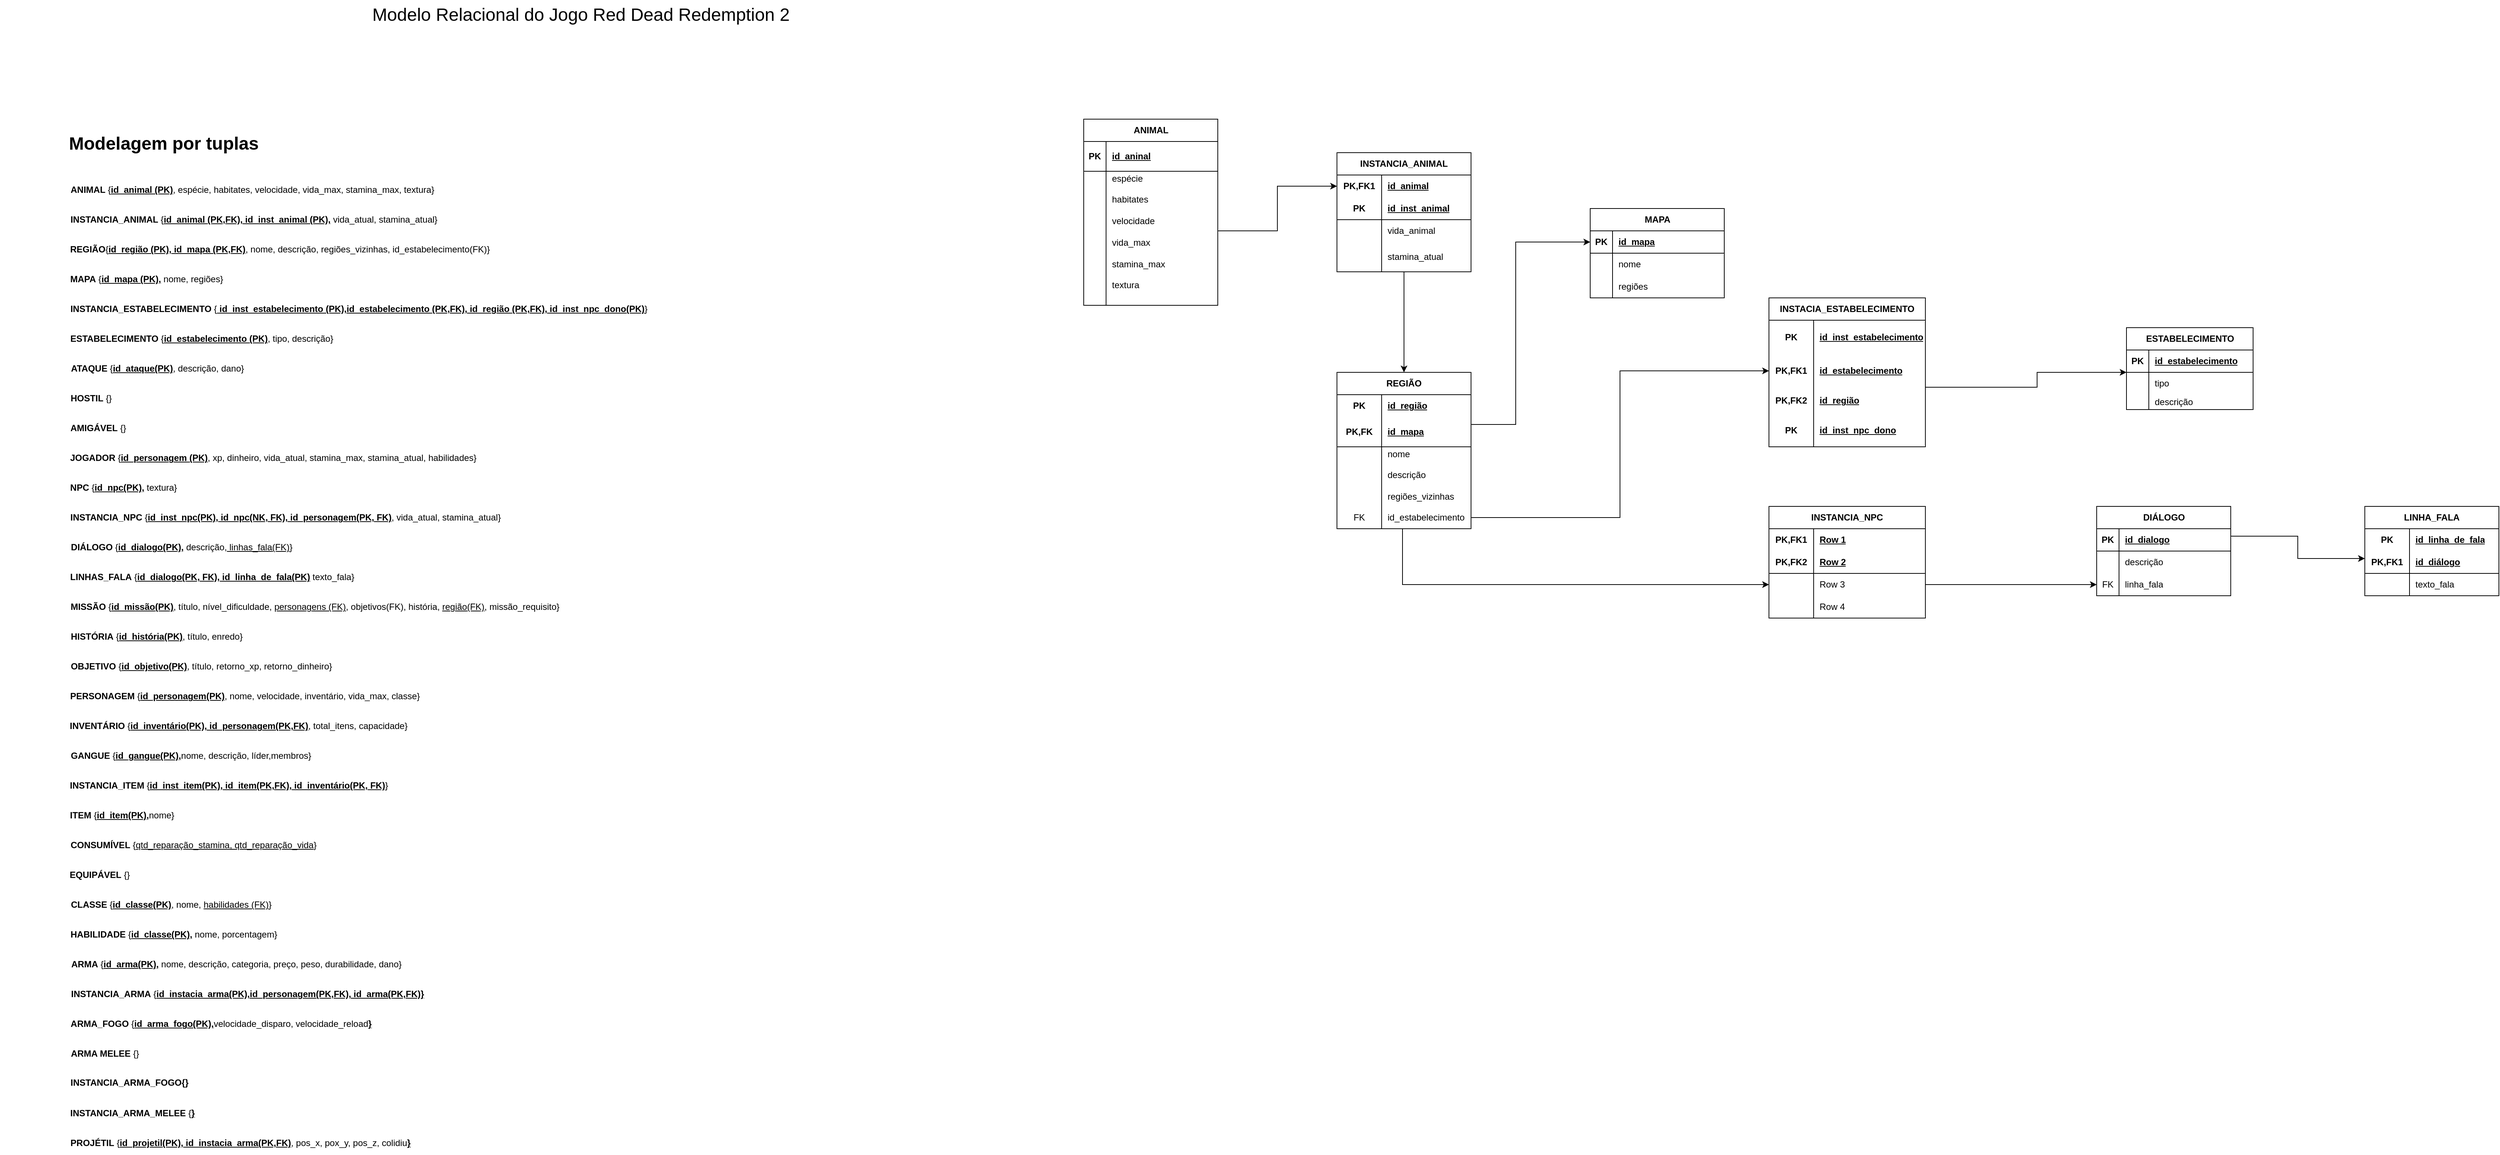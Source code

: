 <mxfile version="24.6.1" type="github">
  <diagram name="Página-1" id="fXSYrHH0r40WF7RT9Ph7">
    <mxGraphModel dx="2087" dy="3318" grid="1" gridSize="10" guides="1" tooltips="1" connect="1" arrows="1" fold="1" page="0" pageScale="1" pageWidth="827" pageHeight="1169" math="0" shadow="0">
      <root>
        <mxCell id="0" />
        <mxCell id="1" parent="0" />
        <mxCell id="FPdHVrewZq1G3l7FEMrT-1" value="ANIMAL" style="shape=table;startSize=30;container=1;collapsible=1;childLayout=tableLayout;fixedRows=1;rowLines=0;fontStyle=1;align=center;resizeLast=1;html=1;" parent="1" vertex="1">
          <mxGeometry x="1080" y="-1880" width="180" height="250" as="geometry" />
        </mxCell>
        <mxCell id="FPdHVrewZq1G3l7FEMrT-2" value="" style="shape=tableRow;horizontal=0;startSize=0;swimlaneHead=0;swimlaneBody=0;fillColor=none;collapsible=0;dropTarget=0;points=[[0,0.5],[1,0.5]];portConstraint=eastwest;top=0;left=0;right=0;bottom=1;" parent="FPdHVrewZq1G3l7FEMrT-1" vertex="1">
          <mxGeometry y="30" width="180" height="40" as="geometry" />
        </mxCell>
        <mxCell id="FPdHVrewZq1G3l7FEMrT-3" value="PK" style="shape=partialRectangle;connectable=0;fillColor=none;top=0;left=0;bottom=0;right=0;fontStyle=1;overflow=hidden;whiteSpace=wrap;html=1;" parent="FPdHVrewZq1G3l7FEMrT-2" vertex="1">
          <mxGeometry width="30" height="40" as="geometry">
            <mxRectangle width="30" height="40" as="alternateBounds" />
          </mxGeometry>
        </mxCell>
        <mxCell id="FPdHVrewZq1G3l7FEMrT-4" value="id_aninal" style="shape=partialRectangle;connectable=0;fillColor=none;top=0;left=0;bottom=0;right=0;align=left;spacingLeft=6;fontStyle=5;overflow=hidden;whiteSpace=wrap;html=1;" parent="FPdHVrewZq1G3l7FEMrT-2" vertex="1">
          <mxGeometry x="30" width="150" height="40" as="geometry">
            <mxRectangle width="150" height="40" as="alternateBounds" />
          </mxGeometry>
        </mxCell>
        <mxCell id="FPdHVrewZq1G3l7FEMrT-5" value="" style="shape=tableRow;horizontal=0;startSize=0;swimlaneHead=0;swimlaneBody=0;fillColor=none;collapsible=0;dropTarget=0;points=[[0,0.5],[1,0.5]];portConstraint=eastwest;top=0;left=0;right=0;bottom=0;" parent="FPdHVrewZq1G3l7FEMrT-1" vertex="1">
          <mxGeometry y="70" width="180" height="160" as="geometry" />
        </mxCell>
        <mxCell id="FPdHVrewZq1G3l7FEMrT-6" value="" style="shape=partialRectangle;connectable=0;fillColor=none;top=0;left=0;bottom=0;right=0;editable=1;overflow=hidden;whiteSpace=wrap;html=1;" parent="FPdHVrewZq1G3l7FEMrT-5" vertex="1">
          <mxGeometry width="30" height="160" as="geometry">
            <mxRectangle width="30" height="160" as="alternateBounds" />
          </mxGeometry>
        </mxCell>
        <mxCell id="FPdHVrewZq1G3l7FEMrT-7" value="espécie&lt;br&gt;&lt;br&gt;&lt;div&gt;habitates&lt;br&gt;&lt;br&gt;velocidade&lt;br&gt;&lt;br&gt;vida_max&lt;br&gt;&lt;br&gt;stamina_max&lt;br&gt;&lt;br&gt;textura&lt;/div&gt;&lt;div&gt;&lt;br&gt;&lt;/div&gt;" style="shape=partialRectangle;connectable=0;fillColor=none;top=0;left=0;bottom=0;right=0;align=left;spacingLeft=6;overflow=hidden;whiteSpace=wrap;html=1;" parent="FPdHVrewZq1G3l7FEMrT-5" vertex="1">
          <mxGeometry x="30" width="150" height="160" as="geometry">
            <mxRectangle width="150" height="160" as="alternateBounds" />
          </mxGeometry>
        </mxCell>
        <mxCell id="FPdHVrewZq1G3l7FEMrT-8" value="" style="shape=tableRow;horizontal=0;startSize=0;swimlaneHead=0;swimlaneBody=0;fillColor=none;collapsible=0;dropTarget=0;points=[[0,0.5],[1,0.5]];portConstraint=eastwest;top=0;left=0;right=0;bottom=0;" parent="FPdHVrewZq1G3l7FEMrT-1" vertex="1">
          <mxGeometry y="230" width="180" height="20" as="geometry" />
        </mxCell>
        <mxCell id="FPdHVrewZq1G3l7FEMrT-9" value="" style="shape=partialRectangle;connectable=0;fillColor=none;top=0;left=0;bottom=0;right=0;editable=1;overflow=hidden;whiteSpace=wrap;html=1;" parent="FPdHVrewZq1G3l7FEMrT-8" vertex="1">
          <mxGeometry width="30" height="20" as="geometry">
            <mxRectangle width="30" height="20" as="alternateBounds" />
          </mxGeometry>
        </mxCell>
        <mxCell id="FPdHVrewZq1G3l7FEMrT-10" value="" style="shape=partialRectangle;connectable=0;fillColor=none;top=0;left=0;bottom=0;right=0;align=left;spacingLeft=6;overflow=hidden;whiteSpace=wrap;html=1;" parent="FPdHVrewZq1G3l7FEMrT-8" vertex="1">
          <mxGeometry x="30" width="150" height="20" as="geometry">
            <mxRectangle width="150" height="20" as="alternateBounds" />
          </mxGeometry>
        </mxCell>
        <mxCell id="FPdHVrewZq1G3l7FEMrT-14" value="&lt;font style=&quot;font-size: 24px;&quot;&gt;Modelo Relacional do Jogo Red Dead Redemption 2&lt;/font&gt;" style="text;html=1;align=center;verticalAlign=middle;whiteSpace=wrap;rounded=0;" parent="1" vertex="1">
          <mxGeometry x="120" y="-2040" width="570" height="40" as="geometry" />
        </mxCell>
        <mxCell id="FPdHVrewZq1G3l7FEMrT-15" value="&lt;b&gt;ANIMAL&amp;nbsp;&lt;/b&gt;{&lt;u&gt;&lt;b&gt;id_animal (PK)&lt;/b&gt;&lt;/u&gt;, espécie, habitates, velocidade, vida_max, stamina_max, textura}" style="text;html=1;align=center;verticalAlign=middle;whiteSpace=wrap;rounded=0;" parent="1" vertex="1">
          <mxGeometry x="-282" y="-1800" width="492" height="30" as="geometry" />
        </mxCell>
        <mxCell id="FPdHVrewZq1G3l7FEMrT-16" value="&lt;font style=&quot;font-size: 24px;&quot;&gt;&lt;b&gt;Modelagem por tuplas&lt;/b&gt;&lt;/font&gt;" style="text;html=1;align=center;verticalAlign=middle;whiteSpace=wrap;rounded=0;" parent="1" vertex="1">
          <mxGeometry x="-300" y="-1862" width="290" height="30" as="geometry" />
        </mxCell>
        <mxCell id="FPdHVrewZq1G3l7FEMrT-17" value="&lt;b&gt;INSTANCIA_ANIMAL&lt;/b&gt;&amp;nbsp;{&lt;u&gt;&lt;b&gt;id_animal (PK,FK), id_inst_animal (PK),&lt;/b&gt;&lt;/u&gt; vida_atual, stamina_atual}" style="text;align=center;verticalAlign=middle;whiteSpace=wrap;rounded=0;html=1;" parent="1" vertex="1">
          <mxGeometry x="-285" y="-1760" width="502" height="30" as="geometry" />
        </mxCell>
        <mxCell id="FPdHVrewZq1G3l7FEMrT-19" value="&lt;b&gt;REGIÃO&lt;/b&gt;{&lt;b&gt;&lt;u&gt;id_região (PK), id_mapa (PK,FK)&lt;/u&gt;&lt;/b&gt;, nome, descrição, regiões_vizinhas, id_estabelecimento(FK)}" style="text;align=center;verticalAlign=middle;whiteSpace=wrap;rounded=0;html=1;" parent="1" vertex="1">
          <mxGeometry x="-286" y="-1720" width="574" height="30" as="geometry" />
        </mxCell>
        <mxCell id="FPdHVrewZq1G3l7FEMrT-20" value="&lt;b&gt;MAPA&amp;nbsp;&lt;/b&gt;{&lt;b&gt;&lt;u&gt;id_mapa (PK),&lt;/u&gt;&lt;/b&gt; nome, regiões}" style="text;align=center;verticalAlign=middle;whiteSpace=wrap;rounded=0;html=1;" parent="1" vertex="1">
          <mxGeometry x="-283" y="-1680" width="210" height="30" as="geometry" />
        </mxCell>
        <mxCell id="FPdHVrewZq1G3l7FEMrT-21" value="&lt;b&gt;INSTANCIA_ESTABELECIMENTO&lt;/b&gt;&amp;nbsp;{&lt;u&gt;&lt;b&gt;&amp;nbsp;id_inst_estabelecimento (PK),&lt;/b&gt;&lt;/u&gt;&lt;u&gt;&lt;b&gt;id_estabelecimento (PK,FK)&lt;/b&gt;&lt;/u&gt;&lt;b&gt;&lt;u&gt;, id_região (PK,FK), id_inst_npc_dono(PK)&lt;/u&gt;&lt;/b&gt;}" style="text;align=center;verticalAlign=middle;whiteSpace=wrap;rounded=0;html=1;" parent="1" vertex="1">
          <mxGeometry x="-285" y="-1640" width="784" height="30" as="geometry" />
        </mxCell>
        <mxCell id="FPdHVrewZq1G3l7FEMrT-22" value="&lt;b&gt;ESTABELECIMENTO&lt;/b&gt;&amp;nbsp;{&lt;u&gt;&lt;b&gt;id_estabelecimento (PK)&lt;/b&gt;&lt;/u&gt;, tipo, descrição}" style="text;align=center;verticalAlign=middle;whiteSpace=wrap;rounded=0;html=1;" parent="1" vertex="1">
          <mxGeometry x="-296" y="-1600" width="384" height="30" as="geometry" />
        </mxCell>
        <mxCell id="FPdHVrewZq1G3l7FEMrT-24" value="&lt;b&gt;ATAQUE&lt;/b&gt;&amp;nbsp;{&lt;u&gt;&lt;b&gt;id_ataque(PK)&lt;/b&gt;&lt;/u&gt;, descrição, dano}" style="text;align=center;verticalAlign=middle;whiteSpace=wrap;rounded=0;html=1;" parent="1" vertex="1">
          <mxGeometry x="-284" y="-1560" width="241" height="30" as="geometry" />
        </mxCell>
        <mxCell id="FPdHVrewZq1G3l7FEMrT-25" value="&lt;b&gt;HOSTIL&lt;/b&gt; {}" style="text;align=center;verticalAlign=middle;whiteSpace=wrap;rounded=0;html=1;" parent="1" vertex="1">
          <mxGeometry x="-373" y="-1520" width="241" height="30" as="geometry" />
        </mxCell>
        <mxCell id="FPdHVrewZq1G3l7FEMrT-26" value="&lt;b&gt;EQUIPÁVEL&lt;/b&gt;&amp;nbsp;{}" style="text;align=center;verticalAlign=middle;whiteSpace=wrap;rounded=0;html=1;" parent="1" vertex="1">
          <mxGeometry x="-372" y="-880" width="262" height="30" as="geometry" />
        </mxCell>
        <mxCell id="FPdHVrewZq1G3l7FEMrT-27" value="&lt;b&gt;JOGADOR&lt;/b&gt;&amp;nbsp;{&lt;b&gt;&lt;u&gt;id_personagem (PK)&lt;/u&gt;&lt;/b&gt;, xp, dinheiro, vida_atual, stamina_max, stamina_atual, habilidades}" style="text;align=center;verticalAlign=middle;whiteSpace=wrap;rounded=0;html=1;" parent="1" vertex="1">
          <mxGeometry x="-283" y="-1440" width="550" height="30" as="geometry" />
        </mxCell>
        <mxCell id="FPdHVrewZq1G3l7FEMrT-28" value="&lt;b&gt;NPC&lt;/b&gt; {&lt;u&gt;&lt;b&gt;id_npc(PK),&lt;/b&gt;&lt;/u&gt; textura}" style="text;align=center;verticalAlign=middle;whiteSpace=wrap;rounded=0;html=1;" parent="1" vertex="1">
          <mxGeometry x="-284" y="-1400" width="150" height="30" as="geometry" />
        </mxCell>
        <mxCell id="FPdHVrewZq1G3l7FEMrT-29" value="&lt;b&gt;INSTANCIA_NPC&lt;/b&gt; {&lt;u&gt;&lt;b&gt;id_inst_npc(PK), id_npc(NK, FK), id_personagem(PK, FK)&lt;/b&gt;&lt;/u&gt;, vida_atual, stamina_atual}" style="text;align=center;verticalAlign=middle;whiteSpace=wrap;rounded=0;html=1;" parent="1" vertex="1">
          <mxGeometry x="-284" y="-1360" width="585" height="30" as="geometry" />
        </mxCell>
        <mxCell id="FPdHVrewZq1G3l7FEMrT-30" value="&lt;b&gt;DIÁLOGO&lt;/b&gt;&amp;nbsp;{&lt;u&gt;&lt;b&gt;id_dialogo(PK),&lt;/b&gt;&lt;/u&gt; descrição,&lt;u style=&quot;&quot;&gt; linhas_fala(FK)&lt;/u&gt;}" style="text;align=center;verticalAlign=middle;whiteSpace=wrap;rounded=0;html=1;" parent="1" vertex="1">
          <mxGeometry x="-285" y="-1320" width="308" height="30" as="geometry" />
        </mxCell>
        <mxCell id="FPdHVrewZq1G3l7FEMrT-32" value="&lt;b&gt;LINHAS_FALA&lt;/b&gt;&amp;nbsp;{&lt;u&gt;&lt;b&gt;id_dialogo(PK, FK), id_linha_de_fala(PK)&lt;/b&gt;&lt;/u&gt;&amp;nbsp;texto_fala}" style="text;align=center;verticalAlign=middle;whiteSpace=wrap;rounded=0;html=1;" parent="1" vertex="1">
          <mxGeometry x="-297" y="-1280" width="414" height="30" as="geometry" />
        </mxCell>
        <mxCell id="FPdHVrewZq1G3l7FEMrT-33" value="&lt;b&gt;MISSÃO&lt;/b&gt;&lt;span style=&quot;color: rgba(0, 0, 0, 0); font-family: monospace; font-size: 0px; text-align: start; text-wrap: nowrap;&quot;&gt;%3CmxGraphModel%3E%3Croot%3E%3CmxCell%20id%3D%220%22%2F%3E%3CmxCell%20id%3D%221%22%20parent%3D%220%22%2F%3E%3CmxCell%20id%3D%222%22%20value%3D%22%26lt%3Bb%26gt%3BLINHAS_FALA%26lt%3B%2Fb%26gt%3B%26amp%3Bnbsp%3B%7Bid_dialogo(PK)%2C%20id_linha_de_fala(PK)%2C%20texto_fala%7D%22%20style%3D%22text%3Balign%3Dcenter%3BverticalAlign%3Dmiddle%3BwhiteSpace%3Dwrap%3Brounded%3D0%3Bhtml%3D1%3B%22%20vertex%3D%221%22%20parent%3D%221%22%3E%3CmxGeometry%20x%3D%22-282%22%20y%3D%22-1280%22%20width%3D%22352%22%20height%3D%2230%22%20as%3D%22geometry%22%2F%3E%3C%2FmxCell%3E%3C%2Froot%3E%3C%2FmxGraphMo&lt;/span&gt;&amp;nbsp;{&lt;u&gt;&lt;b&gt;id_missão(PK)&lt;/b&gt;&lt;/u&gt;, título, nível_dificuldade, &lt;u&gt;personagens (FK)&lt;/u&gt;, objetivos(FK), história, &lt;u&gt;região(FK)&lt;/u&gt;, missão_requisito}" style="text;align=center;verticalAlign=middle;whiteSpace=wrap;rounded=0;html=1;" parent="1" vertex="1">
          <mxGeometry x="-284" y="-1240" width="664" height="30" as="geometry" />
        </mxCell>
        <mxCell id="FPdHVrewZq1G3l7FEMrT-34" value="&lt;div style=&quot;text-align: center;&quot;&gt;&lt;span style=&quot;background-color: initial; text-align: start;&quot;&gt;&lt;b&gt;HISTÓRIA&lt;/b&gt;&lt;/span&gt;&lt;span style=&quot;background-color: initial; text-wrap: nowrap; color: rgba(0, 0, 0, 0); font-family: monospace; font-size: 0px; text-align: start;&quot;&gt;%3CmxGraphModel%3E%3Croot%3E%3CmxCell%20id%3D%220%22%2F%3E%3CmxCell%20id%3D%221%22%20parent%3D%220%22%2F%3E%3CmxCell%20id%3D%222%22%20value%3D%22%26lt%3Bb%26gt%3BLINHAS_FALA%26lt%3B%2Fb%26gt%3B%26amp%3Bnbsp%3B%7Bid_dialogo(PK)%2C%20id_linha_de_fala(PK)%2C%20texto_fala%7D%22%20style%3D%22text%3Balign%3Dcenter%3BverticalAlign%3Dmiddle%3BwhiteSpace%3Dwrap%3Brounded%3D0%3Bhtml%3D1%3B%22%20vertex%3D%221%22%20parent%3D%221%22%3E%3CmxGeometry%20x%3D%22-282%22%20y%3D%22-1280%22%20width%3D%22352%22%20height%3D%2230%22%20as%3D%22geometry%22%2F%3E%3C%2FmxCell%3E%3C%2Froot%3E%3C%2FmxGraphMo&lt;/span&gt;&lt;span style=&quot;background-color: initial;&quot;&gt;&amp;nbsp;{&lt;u&gt;&lt;b&gt;id_história(PK)&lt;/b&gt;&lt;/u&gt;, título, enredo}&lt;/span&gt;&lt;/div&gt;" style="text;align=center;verticalAlign=middle;whiteSpace=wrap;rounded=0;html=1;" parent="1" vertex="1">
          <mxGeometry x="-291" y="-1200" width="253" height="30" as="geometry" />
        </mxCell>
        <mxCell id="FPdHVrewZq1G3l7FEMrT-35" value="&lt;div style=&quot;text-align: center;&quot;&gt;&lt;span style=&quot;background-color: initial; text-align: start;&quot;&gt;&lt;b&gt;OBJETIVO&lt;/b&gt;&lt;/span&gt;&lt;span style=&quot;background-color: initial; text-wrap: nowrap; color: rgba(0, 0, 0, 0); font-family: monospace; font-size: 0px; text-align: start;&quot;&gt;%3CmxGraphModel%3E%3Croot%3E%3CmxCell%20id%3D%220%22%2F%3E%3CmxCell%20id%3D%221%22%20parent%3D%220%22%2F%3E%3CmxCell%20id%3D%222%22%20value%3D%22%26lt%3Bb%26gt%3BLINHAS_FALA%26lt%3B%2Fb%26gt%3B%26amp%3Bnbsp%3B%7Bid_dialogo(PK)%2C%20id_linha_de_fala(PK)%2C%20texto_fala%7D%22%20style%3D%22text%3Balign%3Dcenter%3BverticalAlign%3Dmiddle%3BwhiteSpace%3Dwrap%3Brounded%3D0%3Bhtml%3D1%3B%22%20vertex%3D%221%22%20parent%3D%221%22%3E%3CmxGeometry%20x%3D%22-282%22%20y%3D%22-1280%22%20width%3D%22352%22%20height%3D%2230%22%20as%3D%22geometry%22%2F%3E%3C%2FmxCell%3E%3C%2Froot%3E%3C%2FmxGraphMo&lt;/span&gt;&lt;span style=&quot;background-color: initial;&quot;&gt;&amp;nbsp;{&lt;u&gt;&lt;b&gt;id_objetivo(PK)&lt;/b&gt;&lt;/u&gt;, título, retorno_xp, retorno_dinheiro}&lt;/span&gt;&lt;/div&gt;" style="text;align=center;verticalAlign=middle;whiteSpace=wrap;rounded=0;html=1;" parent="1" vertex="1">
          <mxGeometry x="-286" y="-1160" width="363" height="30" as="geometry" />
        </mxCell>
        <mxCell id="FPdHVrewZq1G3l7FEMrT-36" value="&lt;div style=&quot;text-align: center;&quot;&gt;&lt;span style=&quot;background-color: initial; text-align: start;&quot;&gt;&lt;b&gt;PERSONAGEM&lt;/b&gt;&lt;/span&gt;&lt;span style=&quot;background-color: initial; text-wrap: nowrap; color: rgba(0, 0, 0, 0); font-family: monospace; font-size: 0px; text-align: start;&quot;&gt;%3CmxGraphModel%3E%3Croot%3E%3CmxCell%20id%3D%220%22%2F%3E%3CmxCell%20id%3D%221%22%20parent%3D%220%22%2F%3E%3CmxCell%20id%3D%222%22%20value%3D%22%26lt%3Bb%26gt%3BLINHAS_FALA%26lt%3B%2Fb%26gt%3B%26amp%3Bnbsp%3B%7Bid_dialogo(PK)%2C%20id_linha_de_fala(PK)%2C%20texto_fala%7D%22%20style%3D%22text%3Balign%3Dcenter%3BverticalAlign%3Dmiddle%3BwhiteSpace%3Dwrap%3Brounded%3D0%3Bhtml%3D1%3B%22%20vertex%3D%221%22%20parent%3D%221%22%3E%3CmxGeometry%20x%3D%22-282%22%20y%3D%22-1280%22%20width%3D%22352%22%20height%3D%2230%22%20as%3D%22geometry%22%2F%3E%3C%2FmxCell%3E%3C%2Froot%3E%3C%2FmxGraphMo&lt;/span&gt;&lt;span style=&quot;background-color: initial;&quot;&gt;&amp;nbsp;{&lt;u&gt;&lt;b&gt;id_personagem(PK)&lt;/b&gt;&lt;/u&gt;, nome, velocidade, inventário, vida_max, classe}&lt;/span&gt;&lt;/div&gt;" style="text;align=center;verticalAlign=middle;whiteSpace=wrap;rounded=0;html=1;" parent="1" vertex="1">
          <mxGeometry x="-284" y="-1120" width="476" height="30" as="geometry" />
        </mxCell>
        <mxCell id="YPDBUU_ndnuOFF8qk_qy-1" value="&lt;div style=&quot;text-align: center;&quot;&gt;&lt;span style=&quot;background-color: initial; text-align: start;&quot;&gt;&lt;b&gt;INSTANCIA_ITEM&lt;/b&gt;&lt;/span&gt;&lt;span style=&quot;background-color: initial; text-wrap: nowrap; color: rgba(0, 0, 0, 0); font-family: monospace; font-size: 0px; text-align: start;&quot;&gt;%3CmxGraphModel%3E%3Croot%3E%3CmxCell%20id%3D%220%22%2F%3E%3CmxCell%20id%3D%221%22%20parent%3D%220%22%2F%3E%3CmxCell%20id%3D%222%22%20value%3D%22%26lt%3Bb%26gt%3BLINHAS_FALA%26lt%3B%2Fb%26gt%3B%26amp%3Bnbsp%3B%7Bid_dialogo(PK)%2C%20id_linha_de_fala(PK)%2C%20texto_fala%7D%22%20style%3D%22text%3Balign%3Dcenter%3BverticalAlign%3Dmiddle%3BwhiteSpace%3Dwrap%3Brounded%3D0%3Bhtml%3D1%3B%22%20vertex%3D%221%22%20parent%3D%221%22%3E%3CmxGeometry%20x%3D%22-282%22%20y%3D%22-1280%22%20width%3D%22352%22%20height%3D%2230%22%20as%3D%22geometry%22%2F%3E%3C%2FmxCell%3E%3C%2Froot%3E%3C%2FmxGraphMo&lt;/span&gt;&lt;span style=&quot;background-color: initial;&quot;&gt;&amp;nbsp;{&lt;b&gt;&lt;u&gt;id_inst_item(PK), id_item(PK,FK), id_inventário(PK, FK)&lt;/u&gt;&lt;/b&gt;}&lt;/span&gt;&lt;/div&gt;" style="text;align=center;verticalAlign=middle;whiteSpace=wrap;rounded=0;html=1;" vertex="1" parent="1">
          <mxGeometry x="-286" y="-1000" width="437" height="30" as="geometry" />
        </mxCell>
        <mxCell id="YPDBUU_ndnuOFF8qk_qy-2" value="&lt;div style=&quot;text-align: center;&quot;&gt;&lt;span style=&quot;background-color: initial; text-align: start;&quot;&gt;&lt;b&gt;INVENTÁRIO&lt;/b&gt;&lt;/span&gt;&lt;span style=&quot;background-color: initial; text-wrap: nowrap; color: rgba(0, 0, 0, 0); font-family: monospace; font-size: 0px; text-align: start;&quot;&gt;%3CmxGraphModel%3E%3Croot%3E%3CmxCell%20id%3D%220%22%2F%3E%3CmxCell%20id%3D%221%22%20parent%3D%220%22%2F%3E%3CmxCell%20id%3D%222%22%20value%3D%22%26lt%3Bb%26gt%3BLINHAS_FALA%26lt%3B%2Fb%26gt%3B%26amp%3Bnbsp%3B%7Bid_dialogo(PK)%2C%20id_linha_de_fala(PK)%2C%20texto_fala%7D%22%20style%3D%22text%3Balign%3Dcenter%3BverticalAlign%3Dmiddle%3BwhiteSpace%3Dwrap%3Brounded%3D0%3Bhtml%3D1%3B%22%20vertex%3D%221%22%20parent%3D%221%22%3E%3CmxGeometry%20x%3D%22-282%22%20y%3D%22-1280%22%20width%3D%22352%22%20height%3D%2230%22%20as%3D%22geometry%22%2F%3E%3C%2FmxCell%3E%3C%2Froot%3E%3C%2FmxGraphMo&lt;/span&gt;&lt;span style=&quot;background-color: initial;&quot;&gt;&amp;nbsp;{&lt;u&gt;&lt;b&gt;id_inventário(PK), id_personagem(PK,FK)&lt;/b&gt;&lt;/u&gt;, total_itens, capacidade}&lt;/span&gt;&lt;/div&gt;" style="text;align=center;verticalAlign=middle;whiteSpace=wrap;rounded=0;html=1;" vertex="1" parent="1">
          <mxGeometry x="-286" y="-1080" width="463" height="30" as="geometry" />
        </mxCell>
        <mxCell id="YPDBUU_ndnuOFF8qk_qy-3" value="&lt;div style=&quot;text-align: center;&quot;&gt;&lt;span style=&quot;background-color: initial; text-align: start;&quot;&gt;&lt;b&gt;GANGUE&lt;/b&gt;&lt;/span&gt;&lt;span style=&quot;background-color: initial; text-wrap: nowrap; color: rgba(0, 0, 0, 0); font-family: monospace; font-size: 0px; text-align: start;&quot;&gt;%3CmxGraphModel%3E%3Croot%3E%3CmxCell%20id%3D%220%22%2F%3E%3CmxCell%20id%3D%221%22%20parent%3D%220%22%2F%3E%3CmxCell%20id%3D%222%22%20value%3D%22%26lt%3Bb%26gt%3BLINHAS_FALA%26lt%3B%2Fb%26gt%3B%26amp%3Bnbsp%3B%7Bid_dialogo(PK)%2C%20id_linha_de_fala(PK)%2C%20texto_fala%7D%22%20style%3D%22text%3Balign%3Dcenter%3BverticalAlign%3Dmiddle%3BwhiteSpace%3Dwrap%3Brounded%3D0%3Bhtml%3D1%3B%22%20vertex%3D%221%22%20parent%3D%221%22%3E%3CmxGeometry%20x%3D%22-282%22%20y%3D%22-1280%22%20width%3D%22352%22%20height%3D%2230%22%20as%3D%22geometry%22%2F%3E%3C%2FmxCell%3E%3C%2Froot%3E%3C%2FmxGraphMo&lt;/span&gt;&lt;span style=&quot;background-color: initial;&quot;&gt;&amp;nbsp;{&lt;u style=&quot;font-weight: bold;&quot;&gt;id_gangue(PK),&lt;/u&gt;nome, descrição, líder,membros}&lt;/span&gt;&lt;/div&gt;" style="text;align=center;verticalAlign=middle;whiteSpace=wrap;rounded=0;html=1;" vertex="1" parent="1">
          <mxGeometry x="-286" y="-1040" width="335" height="30" as="geometry" />
        </mxCell>
        <mxCell id="YPDBUU_ndnuOFF8qk_qy-4" value="&lt;div style=&quot;text-align: center;&quot;&gt;&lt;span style=&quot;background-color: initial; text-align: start;&quot;&gt;&lt;b&gt;ITEM&lt;/b&gt;&lt;/span&gt;&lt;span style=&quot;background-color: initial; text-wrap: nowrap; color: rgba(0, 0, 0, 0); font-family: monospace; font-size: 0px; text-align: start;&quot;&gt;%3CmxGraphModel%3E%3Croot%3E%3CmxCell%20id%3D%220%22%2F%3E%3CmxCell%20id%3D%221%22%20parent%3D%220%22%2F%3E%3CmxCell%20id%3D%222%22%20value%3D%22%26lt%3Bb%26gt%3BLINHAS_FALA%26lt%3B%2Fb%26gt%3B%26amp%3Bnbsp%3B%7Bid_dialogo(PK)%2C%20id_linha_de_fala(PK)%2C%20texto_fala%7D%22%20style%3D%22text%3Balign%3Dcenter%3BverticalAlign%3Dmiddle%3BwhiteSpace%3Dwrap%3Brounded%3D0%3Bhtml%3D1%3B%22%20vertex%3D%221%22%20parent%3D%221%22%3E%3CmxGeometry%20x%3D%22-282%22%20y%3D%22-1280%22%20width%3D%22352%22%20height%3D%2230%22%20as%3D%22geometry%22%2F%3E%3C%2FmxCell%3E%3C%2Froot%3E%3C%2FmxGraphMo&lt;/span&gt;&lt;span style=&quot;background-color: initial;&quot;&gt;&amp;nbsp;{&lt;u style=&quot;font-weight: bold;&quot;&gt;id_item(PK),&lt;/u&gt;nome}&lt;/span&gt;&lt;/div&gt;" style="text;align=center;verticalAlign=middle;whiteSpace=wrap;rounded=0;html=1;" vertex="1" parent="1">
          <mxGeometry x="-281" y="-960" width="140" height="30" as="geometry" />
        </mxCell>
        <mxCell id="YPDBUU_ndnuOFF8qk_qy-5" value="&lt;div style=&quot;text-align: center;&quot;&gt;&lt;span style=&quot;background-color: initial; text-align: start;&quot;&gt;&lt;b&gt;CONSUMÍVEL&lt;/b&gt;&lt;/span&gt;&lt;span style=&quot;background-color: initial; text-wrap: nowrap; color: rgba(0, 0, 0, 0); font-family: monospace; font-size: 0px; text-align: start;&quot;&gt;%3CmxGraphModel%3E%3Croot%3E%3CmxCell%20id%3D%220%22%2F%3E%3CmxCell%20id%3D%221%22%20parent%3D%220%22%2F%3E%3CmxCell%20id%3D%222%22%20value%3D%22%26lt%3Bb%26gt%3BLINHAS_FALA%26lt%3B%2Fb%26gt%3B%26amp%3Bnbsp%3B%7Bid_dialogo(PK)%2C%20id_linha_de_fala(PK)%2C%20texto_fala%7D%22%20style%3D%22text%3Balign%3Dcenter%3BverticalAlign%3Dmiddle%3BwhiteSpace%3Dwrap%3Brounded%3D0%3Bhtml%3D1%3B%22%20vertex%3D%221%22%20parent%3D%221%22%3E%3CmxGeometry%20x%3D%22-282%22%20y%3D%22-1280%22%20width%3D%22352%22%20height%3D%2230%22%20as%3D%22geometry%22%2F%3E%3C%2FmxCell%3E%3C%2Froot%3E%3C%2FmxGraphMo&lt;/span&gt;&lt;span style=&quot;background-color: initial;&quot;&gt;&amp;nbsp;{&lt;u&gt;qtd_reparação_stamina, qtd_reparação_vida&lt;/u&gt;}&lt;/span&gt;&lt;/div&gt;" style="text;align=center;verticalAlign=middle;whiteSpace=wrap;rounded=0;html=1;" vertex="1" parent="1">
          <mxGeometry x="-284" y="-920" width="338" height="30" as="geometry" />
        </mxCell>
        <mxCell id="YPDBUU_ndnuOFF8qk_qy-6" value="&lt;b&gt;AMIGÁVEL&lt;/b&gt;&amp;nbsp;{}" style="text;align=center;verticalAlign=middle;whiteSpace=wrap;rounded=0;html=1;" vertex="1" parent="1">
          <mxGeometry x="-374.5" y="-1480" width="262" height="30" as="geometry" />
        </mxCell>
        <mxCell id="YPDBUU_ndnuOFF8qk_qy-8" value="&lt;b&gt;CLASSE&lt;/b&gt; {&lt;b&gt;&lt;u&gt;id_classe(PK)&lt;/u&gt;&lt;/b&gt;, nome, &lt;u&gt;habilidades (FK)&lt;/u&gt;}" style="text;align=center;verticalAlign=middle;whiteSpace=wrap;rounded=0;html=1;" vertex="1" parent="1">
          <mxGeometry x="-286" y="-840" width="282" height="30" as="geometry" />
        </mxCell>
        <mxCell id="YPDBUU_ndnuOFF8qk_qy-9" value="&lt;b&gt;ARMA&lt;/b&gt; {&lt;u&gt;&lt;b&gt;id_arma(PK),&lt;/b&gt;&lt;/u&gt; nome, descrição, categoria, preço, peso, durabilidade, dano}" style="text;align=center;verticalAlign=middle;whiteSpace=wrap;rounded=0;html=1;" vertex="1" parent="1">
          <mxGeometry x="-284" y="-760" width="453" height="30" as="geometry" />
        </mxCell>
        <mxCell id="YPDBUU_ndnuOFF8qk_qy-10" value="&lt;b&gt;INSTANCIA_ARMA_FOGO{}&lt;/b&gt;" style="text;align=center;verticalAlign=middle;whiteSpace=wrap;rounded=0;html=1;" vertex="1" parent="1">
          <mxGeometry x="-283" y="-601" width="164" height="30" as="geometry" />
        </mxCell>
        <mxCell id="YPDBUU_ndnuOFF8qk_qy-11" value="&lt;b&gt;HABILIDADE&lt;/b&gt;&amp;nbsp;{&lt;u&gt;&lt;b&gt;id_classe(PK),&lt;/b&gt;&lt;/u&gt; nome, porcentagem}" style="text;align=center;verticalAlign=middle;whiteSpace=wrap;rounded=0;html=1;" vertex="1" parent="1">
          <mxGeometry x="-287" y="-800" width="291" height="30" as="geometry" />
        </mxCell>
        <mxCell id="YPDBUU_ndnuOFF8qk_qy-13" value="&lt;b&gt;ARMA_FOGO&lt;/b&gt;&amp;nbsp;{&lt;b style=&quot;text-decoration-line: underline;&quot;&gt;id_arma_fogo(PK),&lt;/b&gt;velocidade_disparo, velocidade_reload&lt;b style=&quot;text-decoration-line: underline;&quot;&gt;}&lt;/b&gt;" style="text;align=center;verticalAlign=middle;whiteSpace=wrap;rounded=0;html=1;" vertex="1" parent="1">
          <mxGeometry x="-285" y="-680" width="414" height="30" as="geometry" />
        </mxCell>
        <mxCell id="YPDBUU_ndnuOFF8qk_qy-14" value="&lt;b&gt;ARMA MELEE&lt;/b&gt;&amp;nbsp;{}" style="text;align=center;verticalAlign=middle;whiteSpace=wrap;rounded=0;html=1;" vertex="1" parent="1">
          <mxGeometry x="-285" y="-640" width="102" height="30" as="geometry" />
        </mxCell>
        <mxCell id="YPDBUU_ndnuOFF8qk_qy-15" value="&lt;b&gt;INSTANCIA_ARMA&lt;/b&gt; {&lt;u&gt;&lt;b&gt;id_instacia_arma(PK),id_personagem(PK,FK),&amp;nbsp;id_arma(PK,FK)}&lt;/b&gt;&lt;/u&gt;" style="text;align=center;verticalAlign=middle;whiteSpace=wrap;rounded=0;html=1;" vertex="1" parent="1">
          <mxGeometry x="-283" y="-720" width="481" height="30" as="geometry" />
        </mxCell>
        <mxCell id="YPDBUU_ndnuOFF8qk_qy-16" value="&lt;b&gt;INSTANCIA_ARMA_MELEE&lt;/b&gt;&amp;nbsp;{&lt;u&gt;&lt;b&gt;}&lt;/b&gt;&lt;/u&gt;" style="text;align=center;verticalAlign=middle;whiteSpace=wrap;rounded=0;html=1;" vertex="1" parent="1">
          <mxGeometry x="-284" y="-560" width="174" height="30" as="geometry" />
        </mxCell>
        <mxCell id="YPDBUU_ndnuOFF8qk_qy-18" value="&lt;b&gt;PROJÉTIL&lt;/b&gt;&amp;nbsp;{&lt;b&gt;&lt;u&gt;id_projetil(PK), id_instacia_arma(PK,FK)&lt;/u&gt;&lt;/b&gt;, pos_x, pox_y, pos_z, colidiu&lt;u&gt;&lt;b&gt;}&lt;/b&gt;&lt;/u&gt;" style="text;align=center;verticalAlign=middle;whiteSpace=wrap;rounded=0;html=1;" vertex="1" parent="1">
          <mxGeometry x="-284" y="-520" width="464" height="30" as="geometry" />
        </mxCell>
        <mxCell id="YPDBUU_ndnuOFF8qk_qy-73" style="edgeStyle=orthogonalEdgeStyle;rounded=0;orthogonalLoop=1;jettySize=auto;html=1;exitX=0.5;exitY=1;exitDx=0;exitDy=0;entryX=0.5;entryY=0;entryDx=0;entryDy=0;" edge="1" parent="1" source="YPDBUU_ndnuOFF8qk_qy-32" target="YPDBUU_ndnuOFF8qk_qy-60">
          <mxGeometry relative="1" as="geometry" />
        </mxCell>
        <mxCell id="YPDBUU_ndnuOFF8qk_qy-32" value="INSTANCIA_ANIMAL" style="shape=table;startSize=30;container=1;collapsible=1;childLayout=tableLayout;fixedRows=1;rowLines=0;fontStyle=1;align=center;resizeLast=1;html=1;whiteSpace=wrap;" vertex="1" parent="1">
          <mxGeometry x="1420" y="-1835" width="180" height="160" as="geometry" />
        </mxCell>
        <mxCell id="YPDBUU_ndnuOFF8qk_qy-33" value="" style="shape=tableRow;horizontal=0;startSize=0;swimlaneHead=0;swimlaneBody=0;fillColor=none;collapsible=0;dropTarget=0;points=[[0,0.5],[1,0.5]];portConstraint=eastwest;top=0;left=0;right=0;bottom=0;html=1;" vertex="1" parent="YPDBUU_ndnuOFF8qk_qy-32">
          <mxGeometry y="30" width="180" height="30" as="geometry" />
        </mxCell>
        <mxCell id="YPDBUU_ndnuOFF8qk_qy-34" value="PK,FK1" style="shape=partialRectangle;connectable=0;fillColor=none;top=0;left=0;bottom=0;right=0;fontStyle=1;overflow=hidden;html=1;whiteSpace=wrap;" vertex="1" parent="YPDBUU_ndnuOFF8qk_qy-33">
          <mxGeometry width="60" height="30" as="geometry">
            <mxRectangle width="60" height="30" as="alternateBounds" />
          </mxGeometry>
        </mxCell>
        <mxCell id="YPDBUU_ndnuOFF8qk_qy-35" value="id_animal" style="shape=partialRectangle;connectable=0;fillColor=none;top=0;left=0;bottom=0;right=0;align=left;spacingLeft=6;fontStyle=5;overflow=hidden;html=1;whiteSpace=wrap;" vertex="1" parent="YPDBUU_ndnuOFF8qk_qy-33">
          <mxGeometry x="60" width="120" height="30" as="geometry">
            <mxRectangle width="120" height="30" as="alternateBounds" />
          </mxGeometry>
        </mxCell>
        <mxCell id="YPDBUU_ndnuOFF8qk_qy-36" value="" style="shape=tableRow;horizontal=0;startSize=0;swimlaneHead=0;swimlaneBody=0;fillColor=none;collapsible=0;dropTarget=0;points=[[0,0.5],[1,0.5]];portConstraint=eastwest;top=0;left=0;right=0;bottom=1;html=1;" vertex="1" parent="YPDBUU_ndnuOFF8qk_qy-32">
          <mxGeometry y="60" width="180" height="30" as="geometry" />
        </mxCell>
        <mxCell id="YPDBUU_ndnuOFF8qk_qy-37" value="PK" style="shape=partialRectangle;connectable=0;fillColor=none;top=0;left=0;bottom=0;right=0;fontStyle=1;overflow=hidden;html=1;whiteSpace=wrap;" vertex="1" parent="YPDBUU_ndnuOFF8qk_qy-36">
          <mxGeometry width="60" height="30" as="geometry">
            <mxRectangle width="60" height="30" as="alternateBounds" />
          </mxGeometry>
        </mxCell>
        <mxCell id="YPDBUU_ndnuOFF8qk_qy-38" value="id_inst_animal" style="shape=partialRectangle;connectable=0;fillColor=none;top=0;left=0;bottom=0;right=0;align=left;spacingLeft=6;fontStyle=5;overflow=hidden;html=1;whiteSpace=wrap;" vertex="1" parent="YPDBUU_ndnuOFF8qk_qy-36">
          <mxGeometry x="60" width="120" height="30" as="geometry">
            <mxRectangle width="120" height="30" as="alternateBounds" />
          </mxGeometry>
        </mxCell>
        <mxCell id="YPDBUU_ndnuOFF8qk_qy-39" value="" style="shape=tableRow;horizontal=0;startSize=0;swimlaneHead=0;swimlaneBody=0;fillColor=none;collapsible=0;dropTarget=0;points=[[0,0.5],[1,0.5]];portConstraint=eastwest;top=0;left=0;right=0;bottom=0;html=1;" vertex="1" parent="YPDBUU_ndnuOFF8qk_qy-32">
          <mxGeometry y="90" width="180" height="30" as="geometry" />
        </mxCell>
        <mxCell id="YPDBUU_ndnuOFF8qk_qy-40" value="" style="shape=partialRectangle;connectable=0;fillColor=none;top=0;left=0;bottom=0;right=0;editable=1;overflow=hidden;html=1;whiteSpace=wrap;" vertex="1" parent="YPDBUU_ndnuOFF8qk_qy-39">
          <mxGeometry width="60" height="30" as="geometry">
            <mxRectangle width="60" height="30" as="alternateBounds" />
          </mxGeometry>
        </mxCell>
        <mxCell id="YPDBUU_ndnuOFF8qk_qy-41" value="vida_animal" style="shape=partialRectangle;connectable=0;fillColor=none;top=0;left=0;bottom=0;right=0;align=left;spacingLeft=6;overflow=hidden;html=1;whiteSpace=wrap;" vertex="1" parent="YPDBUU_ndnuOFF8qk_qy-39">
          <mxGeometry x="60" width="120" height="30" as="geometry">
            <mxRectangle width="120" height="30" as="alternateBounds" />
          </mxGeometry>
        </mxCell>
        <mxCell id="YPDBUU_ndnuOFF8qk_qy-42" value="" style="shape=tableRow;horizontal=0;startSize=0;swimlaneHead=0;swimlaneBody=0;fillColor=none;collapsible=0;dropTarget=0;points=[[0,0.5],[1,0.5]];portConstraint=eastwest;top=0;left=0;right=0;bottom=0;html=1;" vertex="1" parent="YPDBUU_ndnuOFF8qk_qy-32">
          <mxGeometry y="120" width="180" height="40" as="geometry" />
        </mxCell>
        <mxCell id="YPDBUU_ndnuOFF8qk_qy-43" value="" style="shape=partialRectangle;connectable=0;fillColor=none;top=0;left=0;bottom=0;right=0;editable=1;overflow=hidden;html=1;whiteSpace=wrap;" vertex="1" parent="YPDBUU_ndnuOFF8qk_qy-42">
          <mxGeometry width="60" height="40" as="geometry">
            <mxRectangle width="60" height="40" as="alternateBounds" />
          </mxGeometry>
        </mxCell>
        <mxCell id="YPDBUU_ndnuOFF8qk_qy-44" value="stamina_atual" style="shape=partialRectangle;connectable=0;fillColor=none;top=0;left=0;bottom=0;right=0;align=left;spacingLeft=6;overflow=hidden;html=1;whiteSpace=wrap;" vertex="1" parent="YPDBUU_ndnuOFF8qk_qy-42">
          <mxGeometry x="60" width="120" height="40" as="geometry">
            <mxRectangle width="120" height="40" as="alternateBounds" />
          </mxGeometry>
        </mxCell>
        <mxCell id="YPDBUU_ndnuOFF8qk_qy-46" style="edgeStyle=orthogonalEdgeStyle;rounded=0;orthogonalLoop=1;jettySize=auto;html=1;exitX=1;exitY=0.5;exitDx=0;exitDy=0;entryX=0;entryY=0.5;entryDx=0;entryDy=0;" edge="1" parent="1" source="FPdHVrewZq1G3l7FEMrT-5" target="YPDBUU_ndnuOFF8qk_qy-33">
          <mxGeometry relative="1" as="geometry" />
        </mxCell>
        <mxCell id="YPDBUU_ndnuOFF8qk_qy-60" value="REGIÃO" style="shape=table;startSize=30;container=1;collapsible=1;childLayout=tableLayout;fixedRows=1;rowLines=0;fontStyle=1;align=center;resizeLast=1;html=1;whiteSpace=wrap;" vertex="1" parent="1">
          <mxGeometry x="1420" y="-1540" width="180" height="210" as="geometry" />
        </mxCell>
        <mxCell id="YPDBUU_ndnuOFF8qk_qy-61" value="" style="shape=tableRow;horizontal=0;startSize=0;swimlaneHead=0;swimlaneBody=0;fillColor=none;collapsible=0;dropTarget=0;points=[[0,0.5],[1,0.5]];portConstraint=eastwest;top=0;left=0;right=0;bottom=0;html=1;" vertex="1" parent="YPDBUU_ndnuOFF8qk_qy-60">
          <mxGeometry y="30" width="180" height="30" as="geometry" />
        </mxCell>
        <mxCell id="YPDBUU_ndnuOFF8qk_qy-62" value="PK" style="shape=partialRectangle;connectable=0;fillColor=none;top=0;left=0;bottom=0;right=0;fontStyle=1;overflow=hidden;html=1;whiteSpace=wrap;" vertex="1" parent="YPDBUU_ndnuOFF8qk_qy-61">
          <mxGeometry width="60" height="30" as="geometry">
            <mxRectangle width="60" height="30" as="alternateBounds" />
          </mxGeometry>
        </mxCell>
        <mxCell id="YPDBUU_ndnuOFF8qk_qy-63" value="id_região" style="shape=partialRectangle;connectable=0;fillColor=none;top=0;left=0;bottom=0;right=0;align=left;spacingLeft=6;fontStyle=5;overflow=hidden;html=1;whiteSpace=wrap;" vertex="1" parent="YPDBUU_ndnuOFF8qk_qy-61">
          <mxGeometry x="60" width="120" height="30" as="geometry">
            <mxRectangle width="120" height="30" as="alternateBounds" />
          </mxGeometry>
        </mxCell>
        <mxCell id="YPDBUU_ndnuOFF8qk_qy-64" value="" style="shape=tableRow;horizontal=0;startSize=0;swimlaneHead=0;swimlaneBody=0;fillColor=none;collapsible=0;dropTarget=0;points=[[0,0.5],[1,0.5]];portConstraint=eastwest;top=0;left=0;right=0;bottom=1;html=1;" vertex="1" parent="YPDBUU_ndnuOFF8qk_qy-60">
          <mxGeometry y="60" width="180" height="40" as="geometry" />
        </mxCell>
        <mxCell id="YPDBUU_ndnuOFF8qk_qy-65" value="PK,FK" style="shape=partialRectangle;connectable=0;fillColor=none;top=0;left=0;bottom=0;right=0;fontStyle=1;overflow=hidden;html=1;whiteSpace=wrap;" vertex="1" parent="YPDBUU_ndnuOFF8qk_qy-64">
          <mxGeometry width="60" height="40" as="geometry">
            <mxRectangle width="60" height="40" as="alternateBounds" />
          </mxGeometry>
        </mxCell>
        <mxCell id="YPDBUU_ndnuOFF8qk_qy-66" value="id_mapa" style="shape=partialRectangle;connectable=0;fillColor=none;top=0;left=0;bottom=0;right=0;align=left;spacingLeft=6;fontStyle=5;overflow=hidden;html=1;whiteSpace=wrap;" vertex="1" parent="YPDBUU_ndnuOFF8qk_qy-64">
          <mxGeometry x="60" width="120" height="40" as="geometry">
            <mxRectangle width="120" height="40" as="alternateBounds" />
          </mxGeometry>
        </mxCell>
        <mxCell id="YPDBUU_ndnuOFF8qk_qy-67" value="" style="shape=tableRow;horizontal=0;startSize=0;swimlaneHead=0;swimlaneBody=0;fillColor=none;collapsible=0;dropTarget=0;points=[[0,0.5],[1,0.5]];portConstraint=eastwest;top=0;left=0;right=0;bottom=0;html=1;" vertex="1" parent="YPDBUU_ndnuOFF8qk_qy-60">
          <mxGeometry y="100" width="180" height="80" as="geometry" />
        </mxCell>
        <mxCell id="YPDBUU_ndnuOFF8qk_qy-68" value="" style="shape=partialRectangle;connectable=0;fillColor=none;top=0;left=0;bottom=0;right=0;editable=1;overflow=hidden;html=1;whiteSpace=wrap;" vertex="1" parent="YPDBUU_ndnuOFF8qk_qy-67">
          <mxGeometry width="60" height="80" as="geometry">
            <mxRectangle width="60" height="80" as="alternateBounds" />
          </mxGeometry>
        </mxCell>
        <mxCell id="YPDBUU_ndnuOFF8qk_qy-69" value="nome&lt;div&gt;&lt;br&gt;&lt;/div&gt;&lt;div&gt;descrição&lt;/div&gt;&lt;div&gt;&lt;br&gt;&lt;/div&gt;&lt;div&gt;regiões_vizinhas&lt;/div&gt;&lt;div&gt;&lt;br&gt;&lt;/div&gt;" style="shape=partialRectangle;connectable=0;fillColor=none;top=0;left=0;bottom=0;right=0;align=left;spacingLeft=6;overflow=hidden;html=1;whiteSpace=wrap;" vertex="1" parent="YPDBUU_ndnuOFF8qk_qy-67">
          <mxGeometry x="60" width="120" height="80" as="geometry">
            <mxRectangle width="120" height="80" as="alternateBounds" />
          </mxGeometry>
        </mxCell>
        <mxCell id="YPDBUU_ndnuOFF8qk_qy-70" value="" style="shape=tableRow;horizontal=0;startSize=0;swimlaneHead=0;swimlaneBody=0;fillColor=none;collapsible=0;dropTarget=0;points=[[0,0.5],[1,0.5]];portConstraint=eastwest;top=0;left=0;right=0;bottom=0;html=1;" vertex="1" parent="YPDBUU_ndnuOFF8qk_qy-60">
          <mxGeometry y="180" width="180" height="30" as="geometry" />
        </mxCell>
        <mxCell id="YPDBUU_ndnuOFF8qk_qy-71" value="FK" style="shape=partialRectangle;connectable=0;fillColor=none;top=0;left=0;bottom=0;right=0;editable=1;overflow=hidden;html=1;whiteSpace=wrap;" vertex="1" parent="YPDBUU_ndnuOFF8qk_qy-70">
          <mxGeometry width="60" height="30" as="geometry">
            <mxRectangle width="60" height="30" as="alternateBounds" />
          </mxGeometry>
        </mxCell>
        <mxCell id="YPDBUU_ndnuOFF8qk_qy-72" value="id_estabelecimento" style="shape=partialRectangle;connectable=0;fillColor=none;top=0;left=0;bottom=0;right=0;align=left;spacingLeft=6;overflow=hidden;html=1;whiteSpace=wrap;" vertex="1" parent="YPDBUU_ndnuOFF8qk_qy-70">
          <mxGeometry x="60" width="120" height="30" as="geometry">
            <mxRectangle width="120" height="30" as="alternateBounds" />
          </mxGeometry>
        </mxCell>
        <mxCell id="YPDBUU_ndnuOFF8qk_qy-74" value="MAPA" style="shape=table;startSize=30;container=1;collapsible=1;childLayout=tableLayout;fixedRows=1;rowLines=0;fontStyle=1;align=center;resizeLast=1;html=1;" vertex="1" parent="1">
          <mxGeometry x="1760" y="-1760" width="180" height="120" as="geometry" />
        </mxCell>
        <mxCell id="YPDBUU_ndnuOFF8qk_qy-75" value="" style="shape=tableRow;horizontal=0;startSize=0;swimlaneHead=0;swimlaneBody=0;fillColor=none;collapsible=0;dropTarget=0;points=[[0,0.5],[1,0.5]];portConstraint=eastwest;top=0;left=0;right=0;bottom=1;" vertex="1" parent="YPDBUU_ndnuOFF8qk_qy-74">
          <mxGeometry y="30" width="180" height="30" as="geometry" />
        </mxCell>
        <mxCell id="YPDBUU_ndnuOFF8qk_qy-76" value="PK" style="shape=partialRectangle;connectable=0;fillColor=none;top=0;left=0;bottom=0;right=0;fontStyle=1;overflow=hidden;whiteSpace=wrap;html=1;" vertex="1" parent="YPDBUU_ndnuOFF8qk_qy-75">
          <mxGeometry width="30" height="30" as="geometry">
            <mxRectangle width="30" height="30" as="alternateBounds" />
          </mxGeometry>
        </mxCell>
        <mxCell id="YPDBUU_ndnuOFF8qk_qy-77" value="id_mapa" style="shape=partialRectangle;connectable=0;fillColor=none;top=0;left=0;bottom=0;right=0;align=left;spacingLeft=6;fontStyle=5;overflow=hidden;whiteSpace=wrap;html=1;" vertex="1" parent="YPDBUU_ndnuOFF8qk_qy-75">
          <mxGeometry x="30" width="150" height="30" as="geometry">
            <mxRectangle width="150" height="30" as="alternateBounds" />
          </mxGeometry>
        </mxCell>
        <mxCell id="YPDBUU_ndnuOFF8qk_qy-78" value="" style="shape=tableRow;horizontal=0;startSize=0;swimlaneHead=0;swimlaneBody=0;fillColor=none;collapsible=0;dropTarget=0;points=[[0,0.5],[1,0.5]];portConstraint=eastwest;top=0;left=0;right=0;bottom=0;" vertex="1" parent="YPDBUU_ndnuOFF8qk_qy-74">
          <mxGeometry y="60" width="180" height="30" as="geometry" />
        </mxCell>
        <mxCell id="YPDBUU_ndnuOFF8qk_qy-79" value="" style="shape=partialRectangle;connectable=0;fillColor=none;top=0;left=0;bottom=0;right=0;editable=1;overflow=hidden;whiteSpace=wrap;html=1;" vertex="1" parent="YPDBUU_ndnuOFF8qk_qy-78">
          <mxGeometry width="30" height="30" as="geometry">
            <mxRectangle width="30" height="30" as="alternateBounds" />
          </mxGeometry>
        </mxCell>
        <mxCell id="YPDBUU_ndnuOFF8qk_qy-80" value="nome" style="shape=partialRectangle;connectable=0;fillColor=none;top=0;left=0;bottom=0;right=0;align=left;spacingLeft=6;overflow=hidden;whiteSpace=wrap;html=1;" vertex="1" parent="YPDBUU_ndnuOFF8qk_qy-78">
          <mxGeometry x="30" width="150" height="30" as="geometry">
            <mxRectangle width="150" height="30" as="alternateBounds" />
          </mxGeometry>
        </mxCell>
        <mxCell id="YPDBUU_ndnuOFF8qk_qy-81" value="" style="shape=tableRow;horizontal=0;startSize=0;swimlaneHead=0;swimlaneBody=0;fillColor=none;collapsible=0;dropTarget=0;points=[[0,0.5],[1,0.5]];portConstraint=eastwest;top=0;left=0;right=0;bottom=0;" vertex="1" parent="YPDBUU_ndnuOFF8qk_qy-74">
          <mxGeometry y="90" width="180" height="30" as="geometry" />
        </mxCell>
        <mxCell id="YPDBUU_ndnuOFF8qk_qy-82" value="" style="shape=partialRectangle;connectable=0;fillColor=none;top=0;left=0;bottom=0;right=0;editable=1;overflow=hidden;whiteSpace=wrap;html=1;" vertex="1" parent="YPDBUU_ndnuOFF8qk_qy-81">
          <mxGeometry width="30" height="30" as="geometry">
            <mxRectangle width="30" height="30" as="alternateBounds" />
          </mxGeometry>
        </mxCell>
        <mxCell id="YPDBUU_ndnuOFF8qk_qy-83" value="regiões" style="shape=partialRectangle;connectable=0;fillColor=none;top=0;left=0;bottom=0;right=0;align=left;spacingLeft=6;overflow=hidden;whiteSpace=wrap;html=1;" vertex="1" parent="YPDBUU_ndnuOFF8qk_qy-81">
          <mxGeometry x="30" width="150" height="30" as="geometry">
            <mxRectangle width="150" height="30" as="alternateBounds" />
          </mxGeometry>
        </mxCell>
        <mxCell id="YPDBUU_ndnuOFF8qk_qy-89" value="INSTACIA_ESTABELECIMENTO" style="shape=table;startSize=30;container=1;collapsible=1;childLayout=tableLayout;fixedRows=1;rowLines=0;fontStyle=1;align=center;resizeLast=1;html=1;whiteSpace=wrap;" vertex="1" parent="1">
          <mxGeometry x="2000" y="-1640" width="210" height="200" as="geometry" />
        </mxCell>
        <mxCell id="YPDBUU_ndnuOFF8qk_qy-90" value="" style="shape=tableRow;horizontal=0;startSize=0;swimlaneHead=0;swimlaneBody=0;fillColor=none;collapsible=0;dropTarget=0;points=[[0,0.5],[1,0.5]];portConstraint=eastwest;top=0;left=0;right=0;bottom=0;html=1;" vertex="1" parent="YPDBUU_ndnuOFF8qk_qy-89">
          <mxGeometry y="30" width="210" height="45" as="geometry" />
        </mxCell>
        <mxCell id="YPDBUU_ndnuOFF8qk_qy-91" value="PK" style="shape=partialRectangle;connectable=0;fillColor=none;top=0;left=0;bottom=0;right=0;fontStyle=1;overflow=hidden;html=1;whiteSpace=wrap;" vertex="1" parent="YPDBUU_ndnuOFF8qk_qy-90">
          <mxGeometry width="60" height="45" as="geometry">
            <mxRectangle width="60" height="45" as="alternateBounds" />
          </mxGeometry>
        </mxCell>
        <mxCell id="YPDBUU_ndnuOFF8qk_qy-92" value="id_inst_estabelecimento" style="shape=partialRectangle;connectable=0;fillColor=none;top=0;left=0;bottom=0;right=0;align=left;spacingLeft=6;fontStyle=5;overflow=hidden;html=1;whiteSpace=wrap;" vertex="1" parent="YPDBUU_ndnuOFF8qk_qy-90">
          <mxGeometry x="60" width="150" height="45" as="geometry">
            <mxRectangle width="150" height="45" as="alternateBounds" />
          </mxGeometry>
        </mxCell>
        <mxCell id="YPDBUU_ndnuOFF8qk_qy-93" value="" style="shape=tableRow;horizontal=0;startSize=0;swimlaneHead=0;swimlaneBody=0;fillColor=none;collapsible=0;dropTarget=0;points=[[0,0.5],[1,0.5]];portConstraint=eastwest;top=0;left=0;right=0;bottom=1;html=1;" vertex="1" parent="YPDBUU_ndnuOFF8qk_qy-89">
          <mxGeometry y="75" width="210" height="125" as="geometry" />
        </mxCell>
        <mxCell id="YPDBUU_ndnuOFF8qk_qy-94" value="PK,FK2" style="shape=partialRectangle;connectable=0;fillColor=none;top=0;left=0;bottom=0;right=0;fontStyle=1;overflow=hidden;html=1;whiteSpace=wrap;" vertex="1" parent="YPDBUU_ndnuOFF8qk_qy-93">
          <mxGeometry width="60" height="125" as="geometry">
            <mxRectangle width="60" height="125" as="alternateBounds" />
          </mxGeometry>
        </mxCell>
        <mxCell id="YPDBUU_ndnuOFF8qk_qy-95" value="id_região" style="shape=partialRectangle;connectable=0;fillColor=none;top=0;left=0;bottom=0;right=0;align=left;spacingLeft=6;fontStyle=5;overflow=hidden;html=1;whiteSpace=wrap;" vertex="1" parent="YPDBUU_ndnuOFF8qk_qy-93">
          <mxGeometry x="60" width="150" height="125" as="geometry">
            <mxRectangle width="150" height="125" as="alternateBounds" />
          </mxGeometry>
        </mxCell>
        <mxCell id="YPDBUU_ndnuOFF8qk_qy-102" value="ESTABELECIMENTO" style="shape=table;startSize=30;container=1;collapsible=1;childLayout=tableLayout;fixedRows=1;rowLines=0;fontStyle=1;align=center;resizeLast=1;html=1;" vertex="1" parent="1">
          <mxGeometry x="2480" y="-1600" width="170" height="110" as="geometry" />
        </mxCell>
        <mxCell id="YPDBUU_ndnuOFF8qk_qy-103" value="" style="shape=tableRow;horizontal=0;startSize=0;swimlaneHead=0;swimlaneBody=0;fillColor=none;collapsible=0;dropTarget=0;points=[[0,0.5],[1,0.5]];portConstraint=eastwest;top=0;left=0;right=0;bottom=1;" vertex="1" parent="YPDBUU_ndnuOFF8qk_qy-102">
          <mxGeometry y="30" width="170" height="30" as="geometry" />
        </mxCell>
        <mxCell id="YPDBUU_ndnuOFF8qk_qy-104" value="PK" style="shape=partialRectangle;connectable=0;fillColor=none;top=0;left=0;bottom=0;right=0;fontStyle=1;overflow=hidden;whiteSpace=wrap;html=1;" vertex="1" parent="YPDBUU_ndnuOFF8qk_qy-103">
          <mxGeometry width="30" height="30" as="geometry">
            <mxRectangle width="30" height="30" as="alternateBounds" />
          </mxGeometry>
        </mxCell>
        <mxCell id="YPDBUU_ndnuOFF8qk_qy-105" value="id_estabelecimento" style="shape=partialRectangle;connectable=0;fillColor=none;top=0;left=0;bottom=0;right=0;align=left;spacingLeft=6;fontStyle=5;overflow=hidden;whiteSpace=wrap;html=1;" vertex="1" parent="YPDBUU_ndnuOFF8qk_qy-103">
          <mxGeometry x="30" width="140" height="30" as="geometry">
            <mxRectangle width="140" height="30" as="alternateBounds" />
          </mxGeometry>
        </mxCell>
        <mxCell id="YPDBUU_ndnuOFF8qk_qy-106" value="" style="shape=tableRow;horizontal=0;startSize=0;swimlaneHead=0;swimlaneBody=0;fillColor=none;collapsible=0;dropTarget=0;points=[[0,0.5],[1,0.5]];portConstraint=eastwest;top=0;left=0;right=0;bottom=0;" vertex="1" parent="YPDBUU_ndnuOFF8qk_qy-102">
          <mxGeometry y="60" width="170" height="30" as="geometry" />
        </mxCell>
        <mxCell id="YPDBUU_ndnuOFF8qk_qy-107" value="" style="shape=partialRectangle;connectable=0;fillColor=none;top=0;left=0;bottom=0;right=0;editable=1;overflow=hidden;whiteSpace=wrap;html=1;" vertex="1" parent="YPDBUU_ndnuOFF8qk_qy-106">
          <mxGeometry width="30" height="30" as="geometry">
            <mxRectangle width="30" height="30" as="alternateBounds" />
          </mxGeometry>
        </mxCell>
        <mxCell id="YPDBUU_ndnuOFF8qk_qy-108" value="tipo" style="shape=partialRectangle;connectable=0;fillColor=none;top=0;left=0;bottom=0;right=0;align=left;spacingLeft=6;overflow=hidden;whiteSpace=wrap;html=1;" vertex="1" parent="YPDBUU_ndnuOFF8qk_qy-106">
          <mxGeometry x="30" width="140" height="30" as="geometry">
            <mxRectangle width="140" height="30" as="alternateBounds" />
          </mxGeometry>
        </mxCell>
        <mxCell id="YPDBUU_ndnuOFF8qk_qy-109" value="" style="shape=tableRow;horizontal=0;startSize=0;swimlaneHead=0;swimlaneBody=0;fillColor=none;collapsible=0;dropTarget=0;points=[[0,0.5],[1,0.5]];portConstraint=eastwest;top=0;left=0;right=0;bottom=0;" vertex="1" parent="YPDBUU_ndnuOFF8qk_qy-102">
          <mxGeometry y="90" width="170" height="20" as="geometry" />
        </mxCell>
        <mxCell id="YPDBUU_ndnuOFF8qk_qy-110" value="" style="shape=partialRectangle;connectable=0;fillColor=none;top=0;left=0;bottom=0;right=0;editable=1;overflow=hidden;whiteSpace=wrap;html=1;" vertex="1" parent="YPDBUU_ndnuOFF8qk_qy-109">
          <mxGeometry width="30" height="20" as="geometry">
            <mxRectangle width="30" height="20" as="alternateBounds" />
          </mxGeometry>
        </mxCell>
        <mxCell id="YPDBUU_ndnuOFF8qk_qy-111" value="descrição" style="shape=partialRectangle;connectable=0;fillColor=none;top=0;left=0;bottom=0;right=0;align=left;spacingLeft=6;overflow=hidden;whiteSpace=wrap;html=1;" vertex="1" parent="YPDBUU_ndnuOFF8qk_qy-109">
          <mxGeometry x="30" width="140" height="20" as="geometry">
            <mxRectangle width="140" height="20" as="alternateBounds" />
          </mxGeometry>
        </mxCell>
        <mxCell id="YPDBUU_ndnuOFF8qk_qy-115" style="edgeStyle=orthogonalEdgeStyle;rounded=0;orthogonalLoop=1;jettySize=auto;html=1;exitX=1;exitY=0.5;exitDx=0;exitDy=0;entryX=0;entryY=0.5;entryDx=0;entryDy=0;" edge="1" parent="1" target="YPDBUU_ndnuOFF8qk_qy-75">
          <mxGeometry relative="1" as="geometry">
            <mxPoint x="1600" y="-1470" as="sourcePoint" />
            <mxPoint x="1760" y="-1690" as="targetPoint" />
            <Array as="points">
              <mxPoint x="1660" y="-1470" />
              <mxPoint x="1660" y="-1715" />
            </Array>
          </mxGeometry>
        </mxCell>
        <mxCell id="YPDBUU_ndnuOFF8qk_qy-120" value="" style="shape=tableRow;horizontal=0;startSize=0;swimlaneHead=0;swimlaneBody=0;fillColor=none;collapsible=0;dropTarget=0;points=[[0,0.5],[1,0.5]];portConstraint=eastwest;top=0;left=0;right=0;bottom=0;html=1;" vertex="1" parent="1">
          <mxGeometry x="2000" y="-1565" width="200" height="45" as="geometry" />
        </mxCell>
        <mxCell id="YPDBUU_ndnuOFF8qk_qy-121" value="PK,FK1" style="shape=partialRectangle;connectable=0;fillColor=none;top=0;left=0;bottom=0;right=0;fontStyle=1;overflow=hidden;html=1;whiteSpace=wrap;" vertex="1" parent="YPDBUU_ndnuOFF8qk_qy-120">
          <mxGeometry width="60" height="45" as="geometry">
            <mxRectangle width="60" height="45" as="alternateBounds" />
          </mxGeometry>
        </mxCell>
        <mxCell id="YPDBUU_ndnuOFF8qk_qy-122" value="id_estabelecimento" style="shape=partialRectangle;connectable=0;fillColor=none;top=0;left=0;bottom=0;right=0;align=left;spacingLeft=6;fontStyle=5;overflow=hidden;html=1;whiteSpace=wrap;" vertex="1" parent="YPDBUU_ndnuOFF8qk_qy-120">
          <mxGeometry x="60" width="140" height="45" as="geometry">
            <mxRectangle width="140" height="45" as="alternateBounds" />
          </mxGeometry>
        </mxCell>
        <mxCell id="YPDBUU_ndnuOFF8qk_qy-123" value="" style="shape=tableRow;horizontal=0;startSize=0;swimlaneHead=0;swimlaneBody=0;fillColor=none;collapsible=0;dropTarget=0;points=[[0,0.5],[1,0.5]];portConstraint=eastwest;top=0;left=0;right=0;bottom=0;html=1;" vertex="1" parent="1">
          <mxGeometry x="2000" y="-1485" width="200" height="45" as="geometry" />
        </mxCell>
        <mxCell id="YPDBUU_ndnuOFF8qk_qy-124" value="PK" style="shape=partialRectangle;connectable=0;fillColor=none;top=0;left=0;bottom=0;right=0;fontStyle=1;overflow=hidden;html=1;whiteSpace=wrap;" vertex="1" parent="YPDBUU_ndnuOFF8qk_qy-123">
          <mxGeometry width="60" height="45" as="geometry">
            <mxRectangle width="60" height="45" as="alternateBounds" />
          </mxGeometry>
        </mxCell>
        <mxCell id="YPDBUU_ndnuOFF8qk_qy-125" value="id_inst_npc_dono" style="shape=partialRectangle;connectable=0;fillColor=none;top=0;left=0;bottom=0;right=0;align=left;spacingLeft=6;fontStyle=5;overflow=hidden;html=1;whiteSpace=wrap;" vertex="1" parent="YPDBUU_ndnuOFF8qk_qy-123">
          <mxGeometry x="60" width="140" height="45" as="geometry">
            <mxRectangle width="140" height="45" as="alternateBounds" />
          </mxGeometry>
        </mxCell>
        <mxCell id="YPDBUU_ndnuOFF8qk_qy-126" style="edgeStyle=orthogonalEdgeStyle;rounded=0;orthogonalLoop=1;jettySize=auto;html=1;exitX=1;exitY=0.5;exitDx=0;exitDy=0;entryX=0;entryY=0.5;entryDx=0;entryDy=0;" edge="1" parent="1" source="YPDBUU_ndnuOFF8qk_qy-70" target="YPDBUU_ndnuOFF8qk_qy-120">
          <mxGeometry relative="1" as="geometry">
            <Array as="points">
              <mxPoint x="1800" y="-1345" />
              <mxPoint x="1800" y="-1542" />
              <mxPoint x="2000" y="-1542" />
            </Array>
          </mxGeometry>
        </mxCell>
        <mxCell id="YPDBUU_ndnuOFF8qk_qy-134" style="edgeStyle=orthogonalEdgeStyle;rounded=0;orthogonalLoop=1;jettySize=auto;html=1;" edge="1" parent="1" target="YPDBUU_ndnuOFF8qk_qy-103">
          <mxGeometry relative="1" as="geometry">
            <mxPoint x="2210" y="-1540" as="sourcePoint" />
            <Array as="points">
              <mxPoint x="2210" y="-1520" />
              <mxPoint x="2360" y="-1520" />
              <mxPoint x="2360" y="-1540" />
            </Array>
          </mxGeometry>
        </mxCell>
        <mxCell id="YPDBUU_ndnuOFF8qk_qy-135" value="INSTANCIA_NPC" style="shape=table;startSize=30;container=1;collapsible=1;childLayout=tableLayout;fixedRows=1;rowLines=0;fontStyle=1;align=center;resizeLast=1;html=1;whiteSpace=wrap;" vertex="1" parent="1">
          <mxGeometry x="2000" y="-1360" width="210" height="150" as="geometry" />
        </mxCell>
        <mxCell id="YPDBUU_ndnuOFF8qk_qy-136" value="" style="shape=tableRow;horizontal=0;startSize=0;swimlaneHead=0;swimlaneBody=0;fillColor=none;collapsible=0;dropTarget=0;points=[[0,0.5],[1,0.5]];portConstraint=eastwest;top=0;left=0;right=0;bottom=0;html=1;" vertex="1" parent="YPDBUU_ndnuOFF8qk_qy-135">
          <mxGeometry y="30" width="210" height="30" as="geometry" />
        </mxCell>
        <mxCell id="YPDBUU_ndnuOFF8qk_qy-137" value="PK,FK1" style="shape=partialRectangle;connectable=0;fillColor=none;top=0;left=0;bottom=0;right=0;fontStyle=1;overflow=hidden;html=1;whiteSpace=wrap;" vertex="1" parent="YPDBUU_ndnuOFF8qk_qy-136">
          <mxGeometry width="60" height="30" as="geometry">
            <mxRectangle width="60" height="30" as="alternateBounds" />
          </mxGeometry>
        </mxCell>
        <mxCell id="YPDBUU_ndnuOFF8qk_qy-138" value="Row 1" style="shape=partialRectangle;connectable=0;fillColor=none;top=0;left=0;bottom=0;right=0;align=left;spacingLeft=6;fontStyle=5;overflow=hidden;html=1;whiteSpace=wrap;" vertex="1" parent="YPDBUU_ndnuOFF8qk_qy-136">
          <mxGeometry x="60" width="150" height="30" as="geometry">
            <mxRectangle width="150" height="30" as="alternateBounds" />
          </mxGeometry>
        </mxCell>
        <mxCell id="YPDBUU_ndnuOFF8qk_qy-139" value="" style="shape=tableRow;horizontal=0;startSize=0;swimlaneHead=0;swimlaneBody=0;fillColor=none;collapsible=0;dropTarget=0;points=[[0,0.5],[1,0.5]];portConstraint=eastwest;top=0;left=0;right=0;bottom=1;html=1;" vertex="1" parent="YPDBUU_ndnuOFF8qk_qy-135">
          <mxGeometry y="60" width="210" height="30" as="geometry" />
        </mxCell>
        <mxCell id="YPDBUU_ndnuOFF8qk_qy-140" value="PK,FK2" style="shape=partialRectangle;connectable=0;fillColor=none;top=0;left=0;bottom=0;right=0;fontStyle=1;overflow=hidden;html=1;whiteSpace=wrap;" vertex="1" parent="YPDBUU_ndnuOFF8qk_qy-139">
          <mxGeometry width="60" height="30" as="geometry">
            <mxRectangle width="60" height="30" as="alternateBounds" />
          </mxGeometry>
        </mxCell>
        <mxCell id="YPDBUU_ndnuOFF8qk_qy-141" value="Row 2" style="shape=partialRectangle;connectable=0;fillColor=none;top=0;left=0;bottom=0;right=0;align=left;spacingLeft=6;fontStyle=5;overflow=hidden;html=1;whiteSpace=wrap;" vertex="1" parent="YPDBUU_ndnuOFF8qk_qy-139">
          <mxGeometry x="60" width="150" height="30" as="geometry">
            <mxRectangle width="150" height="30" as="alternateBounds" />
          </mxGeometry>
        </mxCell>
        <mxCell id="YPDBUU_ndnuOFF8qk_qy-142" value="" style="shape=tableRow;horizontal=0;startSize=0;swimlaneHead=0;swimlaneBody=0;fillColor=none;collapsible=0;dropTarget=0;points=[[0,0.5],[1,0.5]];portConstraint=eastwest;top=0;left=0;right=0;bottom=0;html=1;" vertex="1" parent="YPDBUU_ndnuOFF8qk_qy-135">
          <mxGeometry y="90" width="210" height="30" as="geometry" />
        </mxCell>
        <mxCell id="YPDBUU_ndnuOFF8qk_qy-143" value="" style="shape=partialRectangle;connectable=0;fillColor=none;top=0;left=0;bottom=0;right=0;editable=1;overflow=hidden;html=1;whiteSpace=wrap;" vertex="1" parent="YPDBUU_ndnuOFF8qk_qy-142">
          <mxGeometry width="60" height="30" as="geometry">
            <mxRectangle width="60" height="30" as="alternateBounds" />
          </mxGeometry>
        </mxCell>
        <mxCell id="YPDBUU_ndnuOFF8qk_qy-144" value="Row 3" style="shape=partialRectangle;connectable=0;fillColor=none;top=0;left=0;bottom=0;right=0;align=left;spacingLeft=6;overflow=hidden;html=1;whiteSpace=wrap;" vertex="1" parent="YPDBUU_ndnuOFF8qk_qy-142">
          <mxGeometry x="60" width="150" height="30" as="geometry">
            <mxRectangle width="150" height="30" as="alternateBounds" />
          </mxGeometry>
        </mxCell>
        <mxCell id="YPDBUU_ndnuOFF8qk_qy-145" value="" style="shape=tableRow;horizontal=0;startSize=0;swimlaneHead=0;swimlaneBody=0;fillColor=none;collapsible=0;dropTarget=0;points=[[0,0.5],[1,0.5]];portConstraint=eastwest;top=0;left=0;right=0;bottom=0;html=1;" vertex="1" parent="YPDBUU_ndnuOFF8qk_qy-135">
          <mxGeometry y="120" width="210" height="30" as="geometry" />
        </mxCell>
        <mxCell id="YPDBUU_ndnuOFF8qk_qy-146" value="" style="shape=partialRectangle;connectable=0;fillColor=none;top=0;left=0;bottom=0;right=0;editable=1;overflow=hidden;html=1;whiteSpace=wrap;" vertex="1" parent="YPDBUU_ndnuOFF8qk_qy-145">
          <mxGeometry width="60" height="30" as="geometry">
            <mxRectangle width="60" height="30" as="alternateBounds" />
          </mxGeometry>
        </mxCell>
        <mxCell id="YPDBUU_ndnuOFF8qk_qy-147" value="Row 4" style="shape=partialRectangle;connectable=0;fillColor=none;top=0;left=0;bottom=0;right=0;align=left;spacingLeft=6;overflow=hidden;html=1;whiteSpace=wrap;" vertex="1" parent="YPDBUU_ndnuOFF8qk_qy-145">
          <mxGeometry x="60" width="150" height="30" as="geometry">
            <mxRectangle width="150" height="30" as="alternateBounds" />
          </mxGeometry>
        </mxCell>
        <mxCell id="YPDBUU_ndnuOFF8qk_qy-148" style="edgeStyle=orthogonalEdgeStyle;rounded=0;orthogonalLoop=1;jettySize=auto;html=1;exitX=0.5;exitY=1;exitDx=0;exitDy=0;entryX=0;entryY=0.5;entryDx=0;entryDy=0;exitPerimeter=0;" edge="1" parent="1" source="YPDBUU_ndnuOFF8qk_qy-70" target="YPDBUU_ndnuOFF8qk_qy-142">
          <mxGeometry relative="1" as="geometry">
            <Array as="points">
              <mxPoint x="1508" y="-1330" />
              <mxPoint x="1508" y="-1255" />
            </Array>
          </mxGeometry>
        </mxCell>
        <mxCell id="YPDBUU_ndnuOFF8qk_qy-149" value="DIÁLOGO" style="shape=table;startSize=30;container=1;collapsible=1;childLayout=tableLayout;fixedRows=1;rowLines=0;fontStyle=1;align=center;resizeLast=1;html=1;" vertex="1" parent="1">
          <mxGeometry x="2440" y="-1360" width="180" height="120" as="geometry" />
        </mxCell>
        <mxCell id="YPDBUU_ndnuOFF8qk_qy-150" value="" style="shape=tableRow;horizontal=0;startSize=0;swimlaneHead=0;swimlaneBody=0;fillColor=none;collapsible=0;dropTarget=0;points=[[0,0.5],[1,0.5]];portConstraint=eastwest;top=0;left=0;right=0;bottom=1;" vertex="1" parent="YPDBUU_ndnuOFF8qk_qy-149">
          <mxGeometry y="30" width="180" height="30" as="geometry" />
        </mxCell>
        <mxCell id="YPDBUU_ndnuOFF8qk_qy-151" value="PK" style="shape=partialRectangle;connectable=0;fillColor=none;top=0;left=0;bottom=0;right=0;fontStyle=1;overflow=hidden;whiteSpace=wrap;html=1;" vertex="1" parent="YPDBUU_ndnuOFF8qk_qy-150">
          <mxGeometry width="30" height="30" as="geometry">
            <mxRectangle width="30" height="30" as="alternateBounds" />
          </mxGeometry>
        </mxCell>
        <mxCell id="YPDBUU_ndnuOFF8qk_qy-152" value="id_dialogo" style="shape=partialRectangle;connectable=0;fillColor=none;top=0;left=0;bottom=0;right=0;align=left;spacingLeft=6;fontStyle=5;overflow=hidden;whiteSpace=wrap;html=1;" vertex="1" parent="YPDBUU_ndnuOFF8qk_qy-150">
          <mxGeometry x="30" width="150" height="30" as="geometry">
            <mxRectangle width="150" height="30" as="alternateBounds" />
          </mxGeometry>
        </mxCell>
        <mxCell id="YPDBUU_ndnuOFF8qk_qy-153" value="" style="shape=tableRow;horizontal=0;startSize=0;swimlaneHead=0;swimlaneBody=0;fillColor=none;collapsible=0;dropTarget=0;points=[[0,0.5],[1,0.5]];portConstraint=eastwest;top=0;left=0;right=0;bottom=0;" vertex="1" parent="YPDBUU_ndnuOFF8qk_qy-149">
          <mxGeometry y="60" width="180" height="30" as="geometry" />
        </mxCell>
        <mxCell id="YPDBUU_ndnuOFF8qk_qy-154" value="" style="shape=partialRectangle;connectable=0;fillColor=none;top=0;left=0;bottom=0;right=0;editable=1;overflow=hidden;whiteSpace=wrap;html=1;" vertex="1" parent="YPDBUU_ndnuOFF8qk_qy-153">
          <mxGeometry width="30" height="30" as="geometry">
            <mxRectangle width="30" height="30" as="alternateBounds" />
          </mxGeometry>
        </mxCell>
        <mxCell id="YPDBUU_ndnuOFF8qk_qy-155" value="descrição" style="shape=partialRectangle;connectable=0;fillColor=none;top=0;left=0;bottom=0;right=0;align=left;spacingLeft=6;overflow=hidden;whiteSpace=wrap;html=1;" vertex="1" parent="YPDBUU_ndnuOFF8qk_qy-153">
          <mxGeometry x="30" width="150" height="30" as="geometry">
            <mxRectangle width="150" height="30" as="alternateBounds" />
          </mxGeometry>
        </mxCell>
        <mxCell id="YPDBUU_ndnuOFF8qk_qy-156" value="" style="shape=tableRow;horizontal=0;startSize=0;swimlaneHead=0;swimlaneBody=0;fillColor=none;collapsible=0;dropTarget=0;points=[[0,0.5],[1,0.5]];portConstraint=eastwest;top=0;left=0;right=0;bottom=0;" vertex="1" parent="YPDBUU_ndnuOFF8qk_qy-149">
          <mxGeometry y="90" width="180" height="30" as="geometry" />
        </mxCell>
        <mxCell id="YPDBUU_ndnuOFF8qk_qy-157" value="FK" style="shape=partialRectangle;connectable=0;fillColor=none;top=0;left=0;bottom=0;right=0;editable=1;overflow=hidden;whiteSpace=wrap;html=1;" vertex="1" parent="YPDBUU_ndnuOFF8qk_qy-156">
          <mxGeometry width="30" height="30" as="geometry">
            <mxRectangle width="30" height="30" as="alternateBounds" />
          </mxGeometry>
        </mxCell>
        <mxCell id="YPDBUU_ndnuOFF8qk_qy-158" value="linha_fala" style="shape=partialRectangle;connectable=0;fillColor=none;top=0;left=0;bottom=0;right=0;align=left;spacingLeft=6;overflow=hidden;whiteSpace=wrap;html=1;" vertex="1" parent="YPDBUU_ndnuOFF8qk_qy-156">
          <mxGeometry x="30" width="150" height="30" as="geometry">
            <mxRectangle width="150" height="30" as="alternateBounds" />
          </mxGeometry>
        </mxCell>
        <mxCell id="YPDBUU_ndnuOFF8qk_qy-162" value="LINHA_FALA" style="shape=table;startSize=30;container=1;collapsible=1;childLayout=tableLayout;fixedRows=1;rowLines=0;fontStyle=1;align=center;resizeLast=1;html=1;whiteSpace=wrap;" vertex="1" parent="1">
          <mxGeometry x="2800" y="-1360" width="180" height="120" as="geometry" />
        </mxCell>
        <mxCell id="YPDBUU_ndnuOFF8qk_qy-163" value="" style="shape=tableRow;horizontal=0;startSize=0;swimlaneHead=0;swimlaneBody=0;fillColor=none;collapsible=0;dropTarget=0;points=[[0,0.5],[1,0.5]];portConstraint=eastwest;top=0;left=0;right=0;bottom=0;html=1;" vertex="1" parent="YPDBUU_ndnuOFF8qk_qy-162">
          <mxGeometry y="30" width="180" height="30" as="geometry" />
        </mxCell>
        <mxCell id="YPDBUU_ndnuOFF8qk_qy-164" value="PK" style="shape=partialRectangle;connectable=0;fillColor=none;top=0;left=0;bottom=0;right=0;fontStyle=1;overflow=hidden;html=1;whiteSpace=wrap;" vertex="1" parent="YPDBUU_ndnuOFF8qk_qy-163">
          <mxGeometry width="60" height="30" as="geometry">
            <mxRectangle width="60" height="30" as="alternateBounds" />
          </mxGeometry>
        </mxCell>
        <mxCell id="YPDBUU_ndnuOFF8qk_qy-165" value="id_linha_de_fala" style="shape=partialRectangle;connectable=0;fillColor=none;top=0;left=0;bottom=0;right=0;align=left;spacingLeft=6;fontStyle=5;overflow=hidden;html=1;whiteSpace=wrap;" vertex="1" parent="YPDBUU_ndnuOFF8qk_qy-163">
          <mxGeometry x="60" width="120" height="30" as="geometry">
            <mxRectangle width="120" height="30" as="alternateBounds" />
          </mxGeometry>
        </mxCell>
        <mxCell id="YPDBUU_ndnuOFF8qk_qy-166" value="" style="shape=tableRow;horizontal=0;startSize=0;swimlaneHead=0;swimlaneBody=0;fillColor=none;collapsible=0;dropTarget=0;points=[[0,0.5],[1,0.5]];portConstraint=eastwest;top=0;left=0;right=0;bottom=1;html=1;" vertex="1" parent="YPDBUU_ndnuOFF8qk_qy-162">
          <mxGeometry y="60" width="180" height="30" as="geometry" />
        </mxCell>
        <mxCell id="YPDBUU_ndnuOFF8qk_qy-167" value="PK,FK1" style="shape=partialRectangle;connectable=0;fillColor=none;top=0;left=0;bottom=0;right=0;fontStyle=1;overflow=hidden;html=1;whiteSpace=wrap;" vertex="1" parent="YPDBUU_ndnuOFF8qk_qy-166">
          <mxGeometry width="60" height="30" as="geometry">
            <mxRectangle width="60" height="30" as="alternateBounds" />
          </mxGeometry>
        </mxCell>
        <mxCell id="YPDBUU_ndnuOFF8qk_qy-168" value="id_diálogo" style="shape=partialRectangle;connectable=0;fillColor=none;top=0;left=0;bottom=0;right=0;align=left;spacingLeft=6;fontStyle=5;overflow=hidden;html=1;whiteSpace=wrap;" vertex="1" parent="YPDBUU_ndnuOFF8qk_qy-166">
          <mxGeometry x="60" width="120" height="30" as="geometry">
            <mxRectangle width="120" height="30" as="alternateBounds" />
          </mxGeometry>
        </mxCell>
        <mxCell id="YPDBUU_ndnuOFF8qk_qy-169" value="" style="shape=tableRow;horizontal=0;startSize=0;swimlaneHead=0;swimlaneBody=0;fillColor=none;collapsible=0;dropTarget=0;points=[[0,0.5],[1,0.5]];portConstraint=eastwest;top=0;left=0;right=0;bottom=0;html=1;" vertex="1" parent="YPDBUU_ndnuOFF8qk_qy-162">
          <mxGeometry y="90" width="180" height="30" as="geometry" />
        </mxCell>
        <mxCell id="YPDBUU_ndnuOFF8qk_qy-170" value="" style="shape=partialRectangle;connectable=0;fillColor=none;top=0;left=0;bottom=0;right=0;editable=1;overflow=hidden;html=1;whiteSpace=wrap;" vertex="1" parent="YPDBUU_ndnuOFF8qk_qy-169">
          <mxGeometry width="60" height="30" as="geometry">
            <mxRectangle width="60" height="30" as="alternateBounds" />
          </mxGeometry>
        </mxCell>
        <mxCell id="YPDBUU_ndnuOFF8qk_qy-171" value="texto_fala" style="shape=partialRectangle;connectable=0;fillColor=none;top=0;left=0;bottom=0;right=0;align=left;spacingLeft=6;overflow=hidden;html=1;whiteSpace=wrap;" vertex="1" parent="YPDBUU_ndnuOFF8qk_qy-169">
          <mxGeometry x="60" width="120" height="30" as="geometry">
            <mxRectangle width="120" height="30" as="alternateBounds" />
          </mxGeometry>
        </mxCell>
        <mxCell id="YPDBUU_ndnuOFF8qk_qy-175" style="edgeStyle=orthogonalEdgeStyle;rounded=0;orthogonalLoop=1;jettySize=auto;html=1;exitX=1;exitY=0.5;exitDx=0;exitDy=0;entryX=0;entryY=0.5;entryDx=0;entryDy=0;" edge="1" parent="1" source="YPDBUU_ndnuOFF8qk_qy-142" target="YPDBUU_ndnuOFF8qk_qy-156">
          <mxGeometry relative="1" as="geometry" />
        </mxCell>
        <mxCell id="YPDBUU_ndnuOFF8qk_qy-176" style="edgeStyle=orthogonalEdgeStyle;rounded=0;orthogonalLoop=1;jettySize=auto;html=1;" edge="1" parent="1">
          <mxGeometry relative="1" as="geometry">
            <mxPoint x="2620" y="-1320" as="sourcePoint" />
            <mxPoint x="2800" y="-1290" as="targetPoint" />
            <Array as="points">
              <mxPoint x="2710" y="-1320" />
              <mxPoint x="2710" y="-1290" />
              <mxPoint x="2800" y="-1290" />
            </Array>
          </mxGeometry>
        </mxCell>
      </root>
    </mxGraphModel>
  </diagram>
</mxfile>
